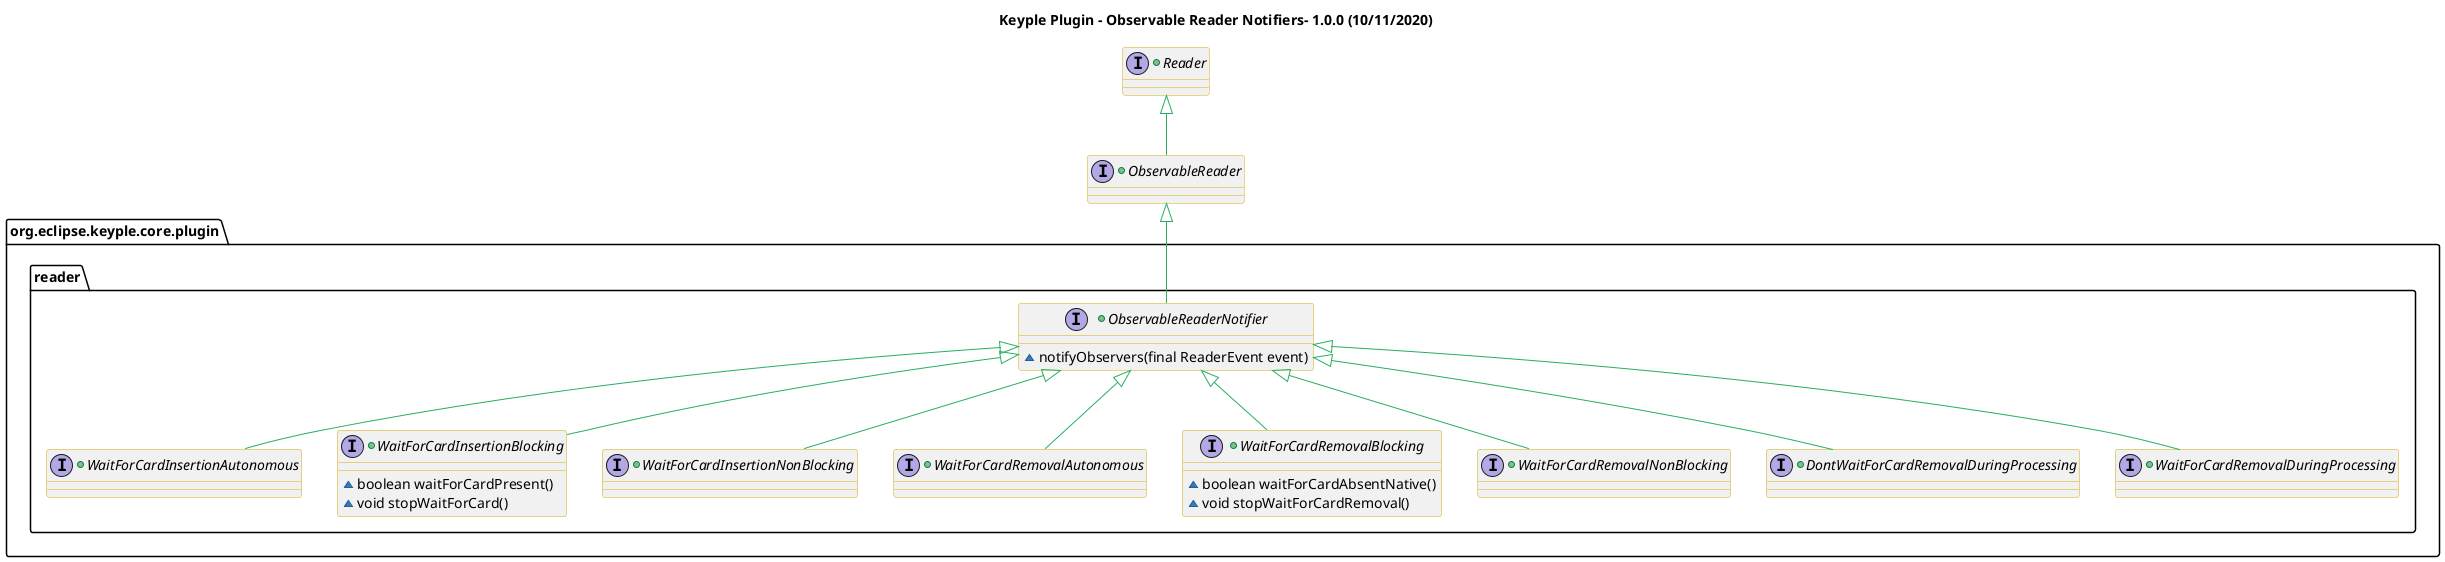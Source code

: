 @startuml
title
    Keyple Plugin - Observable Reader Notifiers- 1.0.0 (10/11/2020)
end title

' == THEME ==

'Couleurs issues de : https://htmlcolorcodes.com/fr/tableau-de-couleur/tableau-de-couleur-design-plat/
!define C_GREY1 F8F9F9
!define C_GREY2 F2F3F4
!define C_GREY3 E5E7E9
!define C_GREY4 D7DBDD
!define C_GREY5 CACFD2
!define C_GREY6 BDC3C7
!define C_LINK 3498DB
!define C_USE 27AE60

skinparam Shadowing false
skinparam ClassFontStyle italic
skinparam ClassBorderColor #D4AC0D
skinparam stereotypeABorderColor #A9DCDF
skinparam stereotypeIBorderColor #B4A7E5
skinparam stereotypeCBorderColor #ADD1B2
skinparam stereotypeEBorderColor #EB93DF
' Red
skinparam ClassBackgroundColor<<red>> #FDEDEC
skinparam ClassBorderColor<<red>> #E74C3C
hide <<red>> stereotype
' Purple
skinparam ClassBackgroundColor<<purple>> #F4ECF7
skinparam ClassBorderColor<<purple>> #8E44AD
hide <<purple>> stereotype
' blue
skinparam ClassBackgroundColor<<blue>> #EBF5FB
skinparam ClassBorderColor<<blue>> #3498DB
hide <<blue>> stereotype
' Green
skinparam ClassBackgroundColor<<green>> #E9F7EF
skinparam ClassBorderColor<<green>> #27AE60
hide <<green>> stereotype
' Grey
skinparam ClassBackgroundColor<<grey>> #EAECEE
skinparam ClassBorderColor<<grey>> #2C3E50
hide <<grey>> stereotype

' == CONTENT ==
+interface Reader {
}

+interface ObservableReader {
}

package "org.eclipse.keyple.core.plugin" as root {

    package "reader"{

        +interface ObservableReaderNotifier {
            ~notifyObservers(final ReaderEvent event)
        }

        +interface WaitForCardInsertionAutonomous {
        }

        +interface WaitForCardInsertionBlocking {
          ~boolean waitForCardPresent()
          ~void stopWaitForCard()
        }

        +interface WaitForCardInsertionNonBlocking {
        }

        +interface WaitForCardRemovalAutonomous {
        }

        +interface WaitForCardRemovalBlocking {
          ~boolean waitForCardAbsentNative()
          ~void stopWaitForCardRemoval()
        }

        +interface WaitForCardRemovalNonBlocking {
        }

        +interface DontWaitForCardRemovalDuringProcessing {
        }

        +interface WaitForCardRemovalDuringProcessing {
        }

    }
}


' Associations
Reader <|-- ObservableReader #C_USE
ObservableReader <|-- ObservableReaderNotifier #C_USE
ObservableReaderNotifier <|-- WaitForCardInsertionAutonomous #C_USE
ObservableReaderNotifier <|-- WaitForCardInsertionBlocking #C_USE
ObservableReaderNotifier <|-- WaitForCardInsertionNonBlocking #C_USE
ObservableReaderNotifier <|-- WaitForCardRemovalAutonomous #C_USE
ObservableReaderNotifier <|-- WaitForCardRemovalBlocking #C_USE
ObservableReaderNotifier <|-- WaitForCardRemovalNonBlocking #C_USE
ObservableReaderNotifier <|-- DontWaitForCardRemovalDuringProcessing #C_USE
ObservableReaderNotifier <|-- WaitForCardRemovalDuringProcessing #C_USE

@enduml